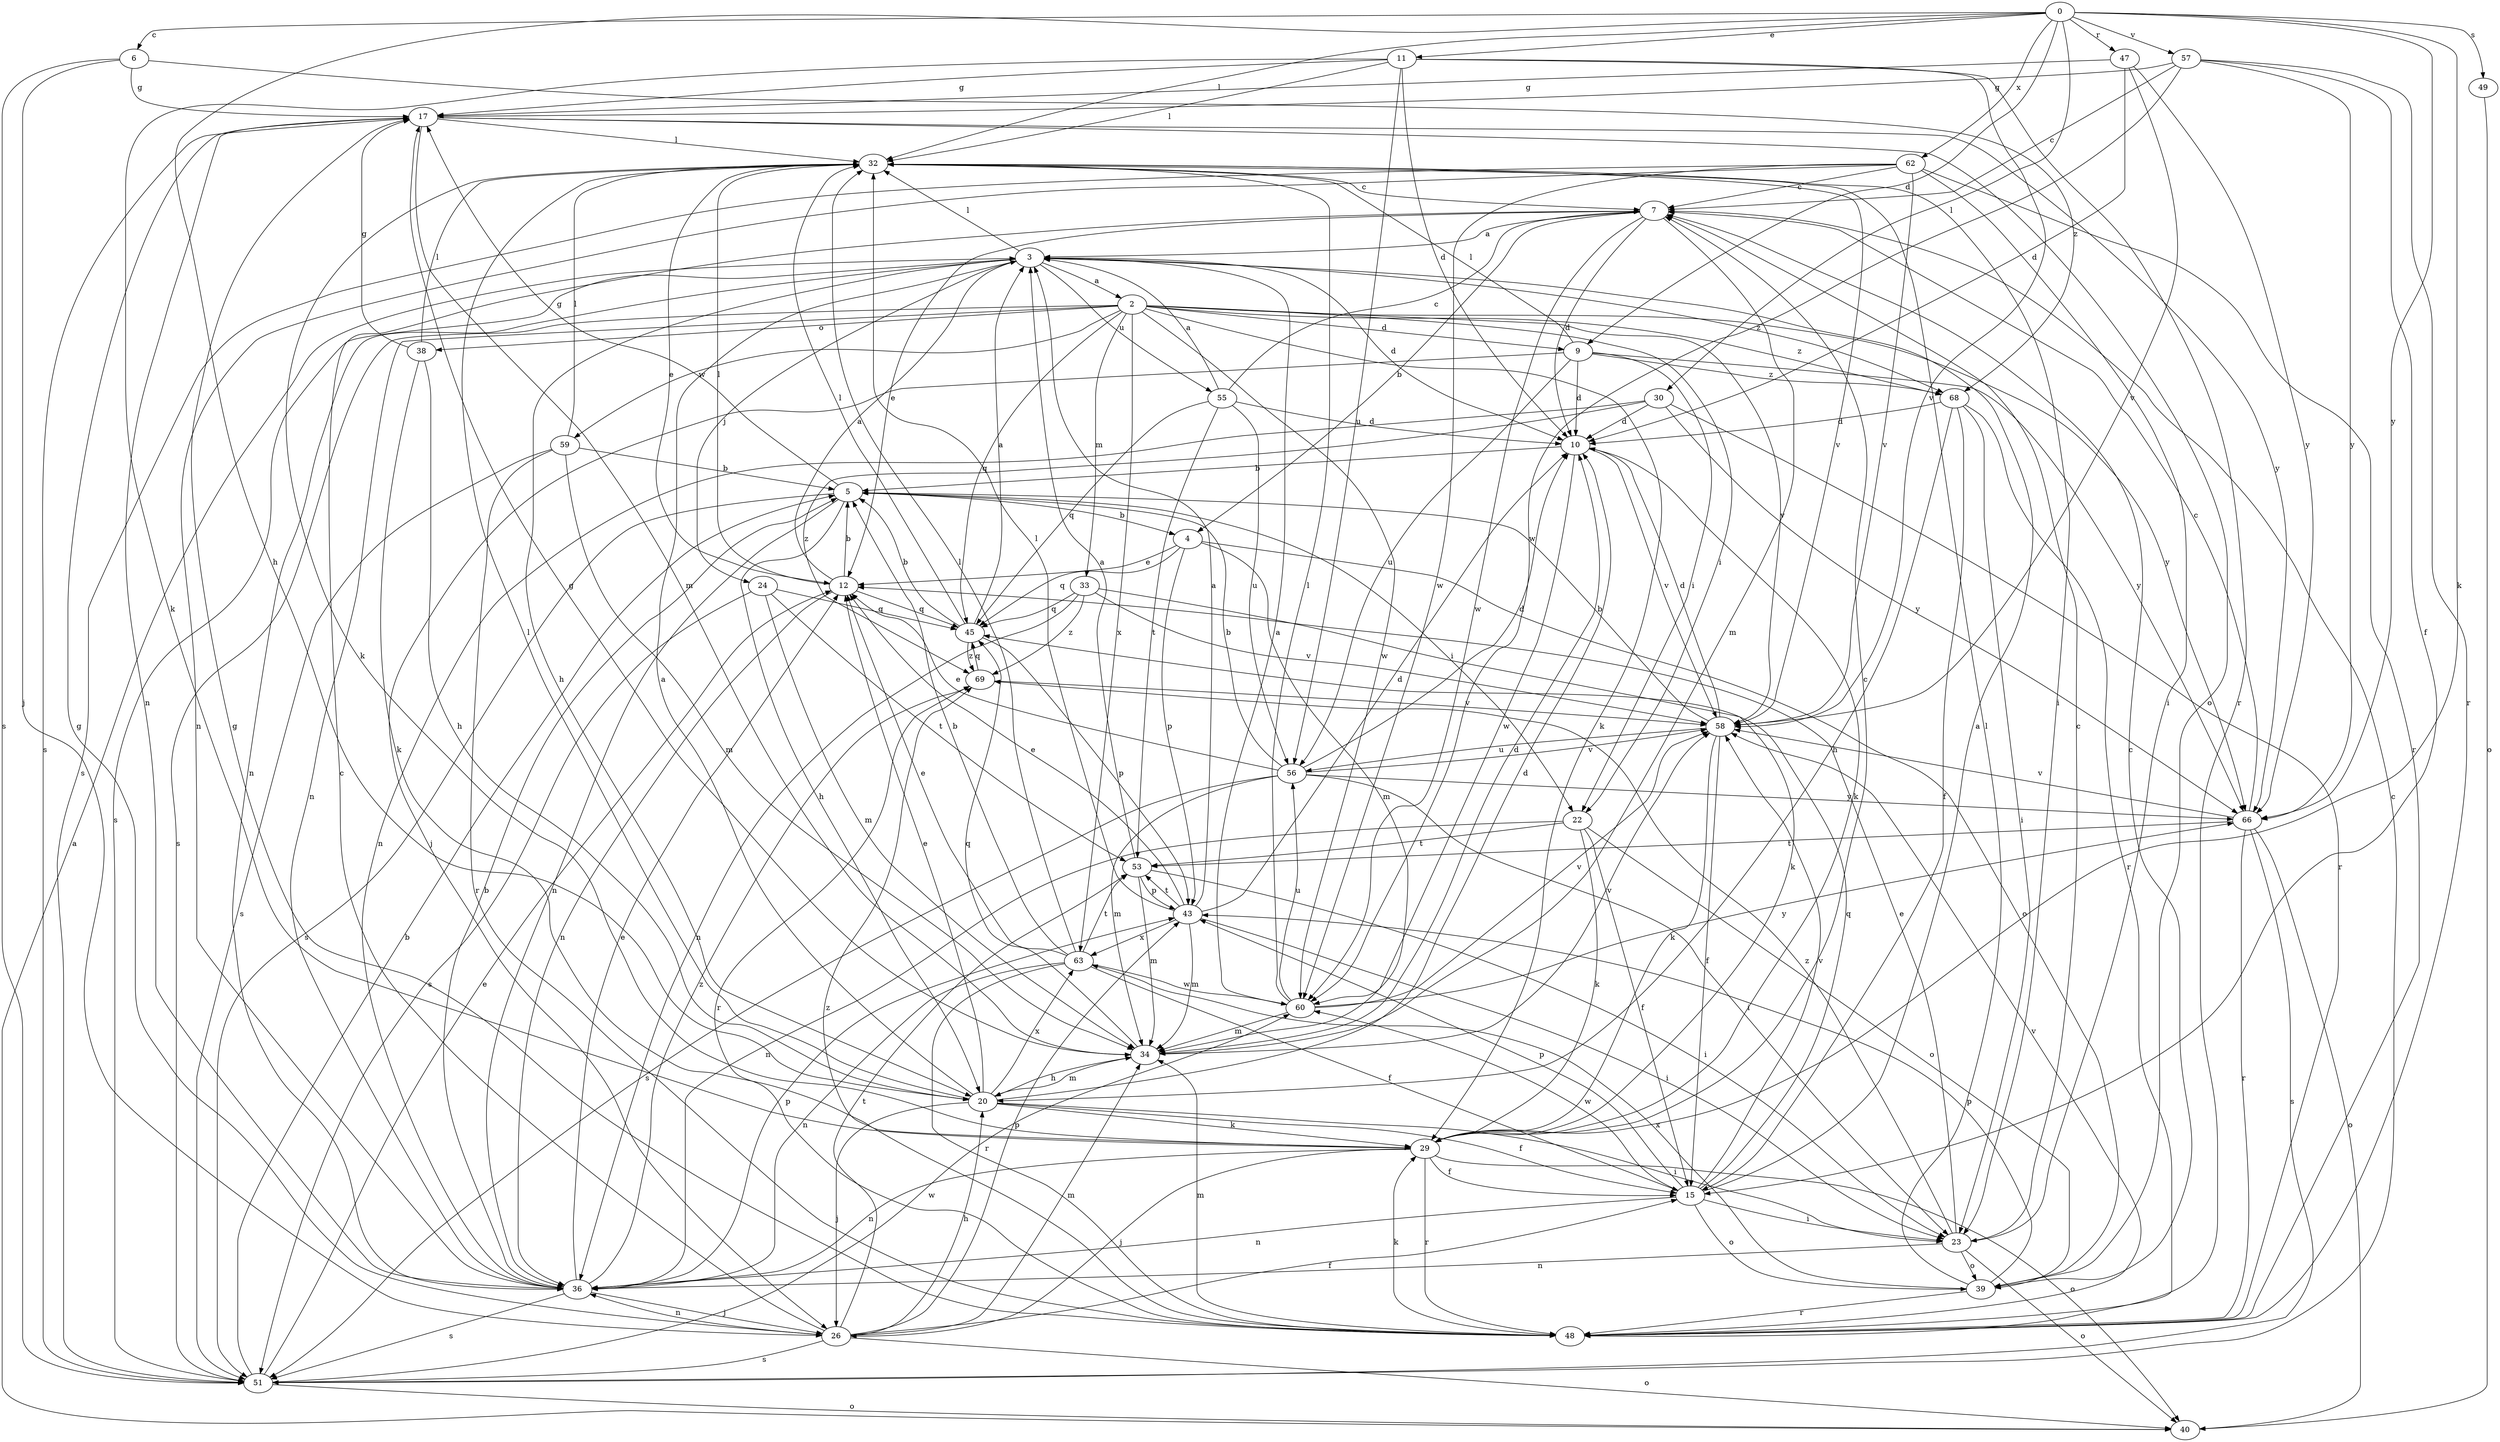strict digraph  {
0;
2;
3;
4;
5;
6;
7;
9;
10;
11;
12;
15;
17;
20;
22;
23;
24;
26;
29;
30;
32;
33;
34;
36;
38;
39;
40;
43;
45;
47;
48;
49;
51;
53;
55;
56;
57;
58;
59;
60;
62;
63;
66;
68;
69;
0 -> 6  [label=c];
0 -> 9  [label=d];
0 -> 11  [label=e];
0 -> 20  [label=h];
0 -> 29  [label=k];
0 -> 30  [label=l];
0 -> 32  [label=l];
0 -> 47  [label=r];
0 -> 49  [label=s];
0 -> 57  [label=v];
0 -> 62  [label=x];
0 -> 66  [label=y];
2 -> 9  [label=d];
2 -> 22  [label=i];
2 -> 29  [label=k];
2 -> 33  [label=m];
2 -> 36  [label=n];
2 -> 38  [label=o];
2 -> 45  [label=q];
2 -> 51  [label=s];
2 -> 58  [label=v];
2 -> 59  [label=w];
2 -> 60  [label=w];
2 -> 63  [label=x];
2 -> 66  [label=y];
2 -> 68  [label=z];
3 -> 2  [label=a];
3 -> 10  [label=d];
3 -> 20  [label=h];
3 -> 24  [label=j];
3 -> 32  [label=l];
3 -> 36  [label=n];
3 -> 51  [label=s];
3 -> 55  [label=u];
3 -> 68  [label=z];
4 -> 12  [label=e];
4 -> 34  [label=m];
4 -> 39  [label=o];
4 -> 43  [label=p];
4 -> 45  [label=q];
5 -> 4  [label=b];
5 -> 17  [label=g];
5 -> 20  [label=h];
5 -> 22  [label=i];
5 -> 36  [label=n];
5 -> 51  [label=s];
6 -> 17  [label=g];
6 -> 26  [label=j];
6 -> 51  [label=s];
6 -> 68  [label=z];
7 -> 3  [label=a];
7 -> 4  [label=b];
7 -> 10  [label=d];
7 -> 12  [label=e];
7 -> 34  [label=m];
7 -> 60  [label=w];
9 -> 10  [label=d];
9 -> 22  [label=i];
9 -> 26  [label=j];
9 -> 32  [label=l];
9 -> 56  [label=u];
9 -> 66  [label=y];
9 -> 68  [label=z];
10 -> 5  [label=b];
10 -> 29  [label=k];
10 -> 58  [label=v];
10 -> 60  [label=w];
11 -> 10  [label=d];
11 -> 17  [label=g];
11 -> 29  [label=k];
11 -> 32  [label=l];
11 -> 48  [label=r];
11 -> 56  [label=u];
11 -> 58  [label=v];
12 -> 3  [label=a];
12 -> 5  [label=b];
12 -> 32  [label=l];
12 -> 36  [label=n];
12 -> 45  [label=q];
15 -> 3  [label=a];
15 -> 23  [label=i];
15 -> 36  [label=n];
15 -> 39  [label=o];
15 -> 43  [label=p];
15 -> 45  [label=q];
15 -> 58  [label=v];
15 -> 60  [label=w];
17 -> 32  [label=l];
17 -> 34  [label=m];
17 -> 36  [label=n];
17 -> 39  [label=o];
17 -> 51  [label=s];
17 -> 66  [label=y];
20 -> 3  [label=a];
20 -> 10  [label=d];
20 -> 12  [label=e];
20 -> 15  [label=f];
20 -> 23  [label=i];
20 -> 26  [label=j];
20 -> 29  [label=k];
20 -> 32  [label=l];
20 -> 34  [label=m];
20 -> 63  [label=x];
22 -> 15  [label=f];
22 -> 29  [label=k];
22 -> 36  [label=n];
22 -> 39  [label=o];
22 -> 53  [label=t];
23 -> 7  [label=c];
23 -> 12  [label=e];
23 -> 36  [label=n];
23 -> 39  [label=o];
23 -> 40  [label=o];
23 -> 69  [label=z];
24 -> 34  [label=m];
24 -> 45  [label=q];
24 -> 51  [label=s];
24 -> 53  [label=t];
26 -> 7  [label=c];
26 -> 15  [label=f];
26 -> 17  [label=g];
26 -> 20  [label=h];
26 -> 34  [label=m];
26 -> 36  [label=n];
26 -> 40  [label=o];
26 -> 43  [label=p];
26 -> 51  [label=s];
26 -> 53  [label=t];
29 -> 7  [label=c];
29 -> 15  [label=f];
29 -> 26  [label=j];
29 -> 36  [label=n];
29 -> 40  [label=o];
29 -> 48  [label=r];
30 -> 10  [label=d];
30 -> 36  [label=n];
30 -> 48  [label=r];
30 -> 66  [label=y];
30 -> 69  [label=z];
32 -> 7  [label=c];
32 -> 12  [label=e];
32 -> 23  [label=i];
32 -> 29  [label=k];
32 -> 58  [label=v];
33 -> 29  [label=k];
33 -> 36  [label=n];
33 -> 45  [label=q];
33 -> 58  [label=v];
33 -> 69  [label=z];
34 -> 10  [label=d];
34 -> 17  [label=g];
34 -> 20  [label=h];
34 -> 45  [label=q];
34 -> 58  [label=v];
36 -> 5  [label=b];
36 -> 12  [label=e];
36 -> 26  [label=j];
36 -> 43  [label=p];
36 -> 51  [label=s];
36 -> 69  [label=z];
38 -> 17  [label=g];
38 -> 20  [label=h];
38 -> 29  [label=k];
38 -> 32  [label=l];
39 -> 7  [label=c];
39 -> 32  [label=l];
39 -> 43  [label=p];
39 -> 48  [label=r];
39 -> 63  [label=x];
40 -> 3  [label=a];
43 -> 3  [label=a];
43 -> 10  [label=d];
43 -> 12  [label=e];
43 -> 23  [label=i];
43 -> 32  [label=l];
43 -> 34  [label=m];
43 -> 53  [label=t];
43 -> 63  [label=x];
45 -> 3  [label=a];
45 -> 5  [label=b];
45 -> 32  [label=l];
45 -> 43  [label=p];
45 -> 69  [label=z];
47 -> 10  [label=d];
47 -> 17  [label=g];
47 -> 58  [label=v];
47 -> 66  [label=y];
48 -> 17  [label=g];
48 -> 29  [label=k];
48 -> 34  [label=m];
48 -> 58  [label=v];
48 -> 69  [label=z];
49 -> 40  [label=o];
51 -> 5  [label=b];
51 -> 7  [label=c];
51 -> 12  [label=e];
51 -> 40  [label=o];
51 -> 60  [label=w];
53 -> 3  [label=a];
53 -> 23  [label=i];
53 -> 34  [label=m];
53 -> 43  [label=p];
55 -> 3  [label=a];
55 -> 7  [label=c];
55 -> 10  [label=d];
55 -> 45  [label=q];
55 -> 53  [label=t];
55 -> 56  [label=u];
56 -> 5  [label=b];
56 -> 10  [label=d];
56 -> 12  [label=e];
56 -> 23  [label=i];
56 -> 34  [label=m];
56 -> 51  [label=s];
56 -> 58  [label=v];
56 -> 66  [label=y];
57 -> 7  [label=c];
57 -> 15  [label=f];
57 -> 17  [label=g];
57 -> 48  [label=r];
57 -> 60  [label=w];
57 -> 66  [label=y];
58 -> 5  [label=b];
58 -> 10  [label=d];
58 -> 15  [label=f];
58 -> 29  [label=k];
58 -> 56  [label=u];
59 -> 5  [label=b];
59 -> 32  [label=l];
59 -> 34  [label=m];
59 -> 48  [label=r];
59 -> 51  [label=s];
60 -> 3  [label=a];
60 -> 32  [label=l];
60 -> 34  [label=m];
60 -> 56  [label=u];
60 -> 58  [label=v];
60 -> 66  [label=y];
62 -> 7  [label=c];
62 -> 23  [label=i];
62 -> 36  [label=n];
62 -> 48  [label=r];
62 -> 51  [label=s];
62 -> 58  [label=v];
62 -> 60  [label=w];
63 -> 5  [label=b];
63 -> 12  [label=e];
63 -> 15  [label=f];
63 -> 32  [label=l];
63 -> 36  [label=n];
63 -> 48  [label=r];
63 -> 53  [label=t];
63 -> 60  [label=w];
66 -> 7  [label=c];
66 -> 40  [label=o];
66 -> 48  [label=r];
66 -> 51  [label=s];
66 -> 53  [label=t];
66 -> 58  [label=v];
68 -> 10  [label=d];
68 -> 15  [label=f];
68 -> 20  [label=h];
68 -> 23  [label=i];
68 -> 48  [label=r];
69 -> 45  [label=q];
69 -> 48  [label=r];
69 -> 58  [label=v];
}
